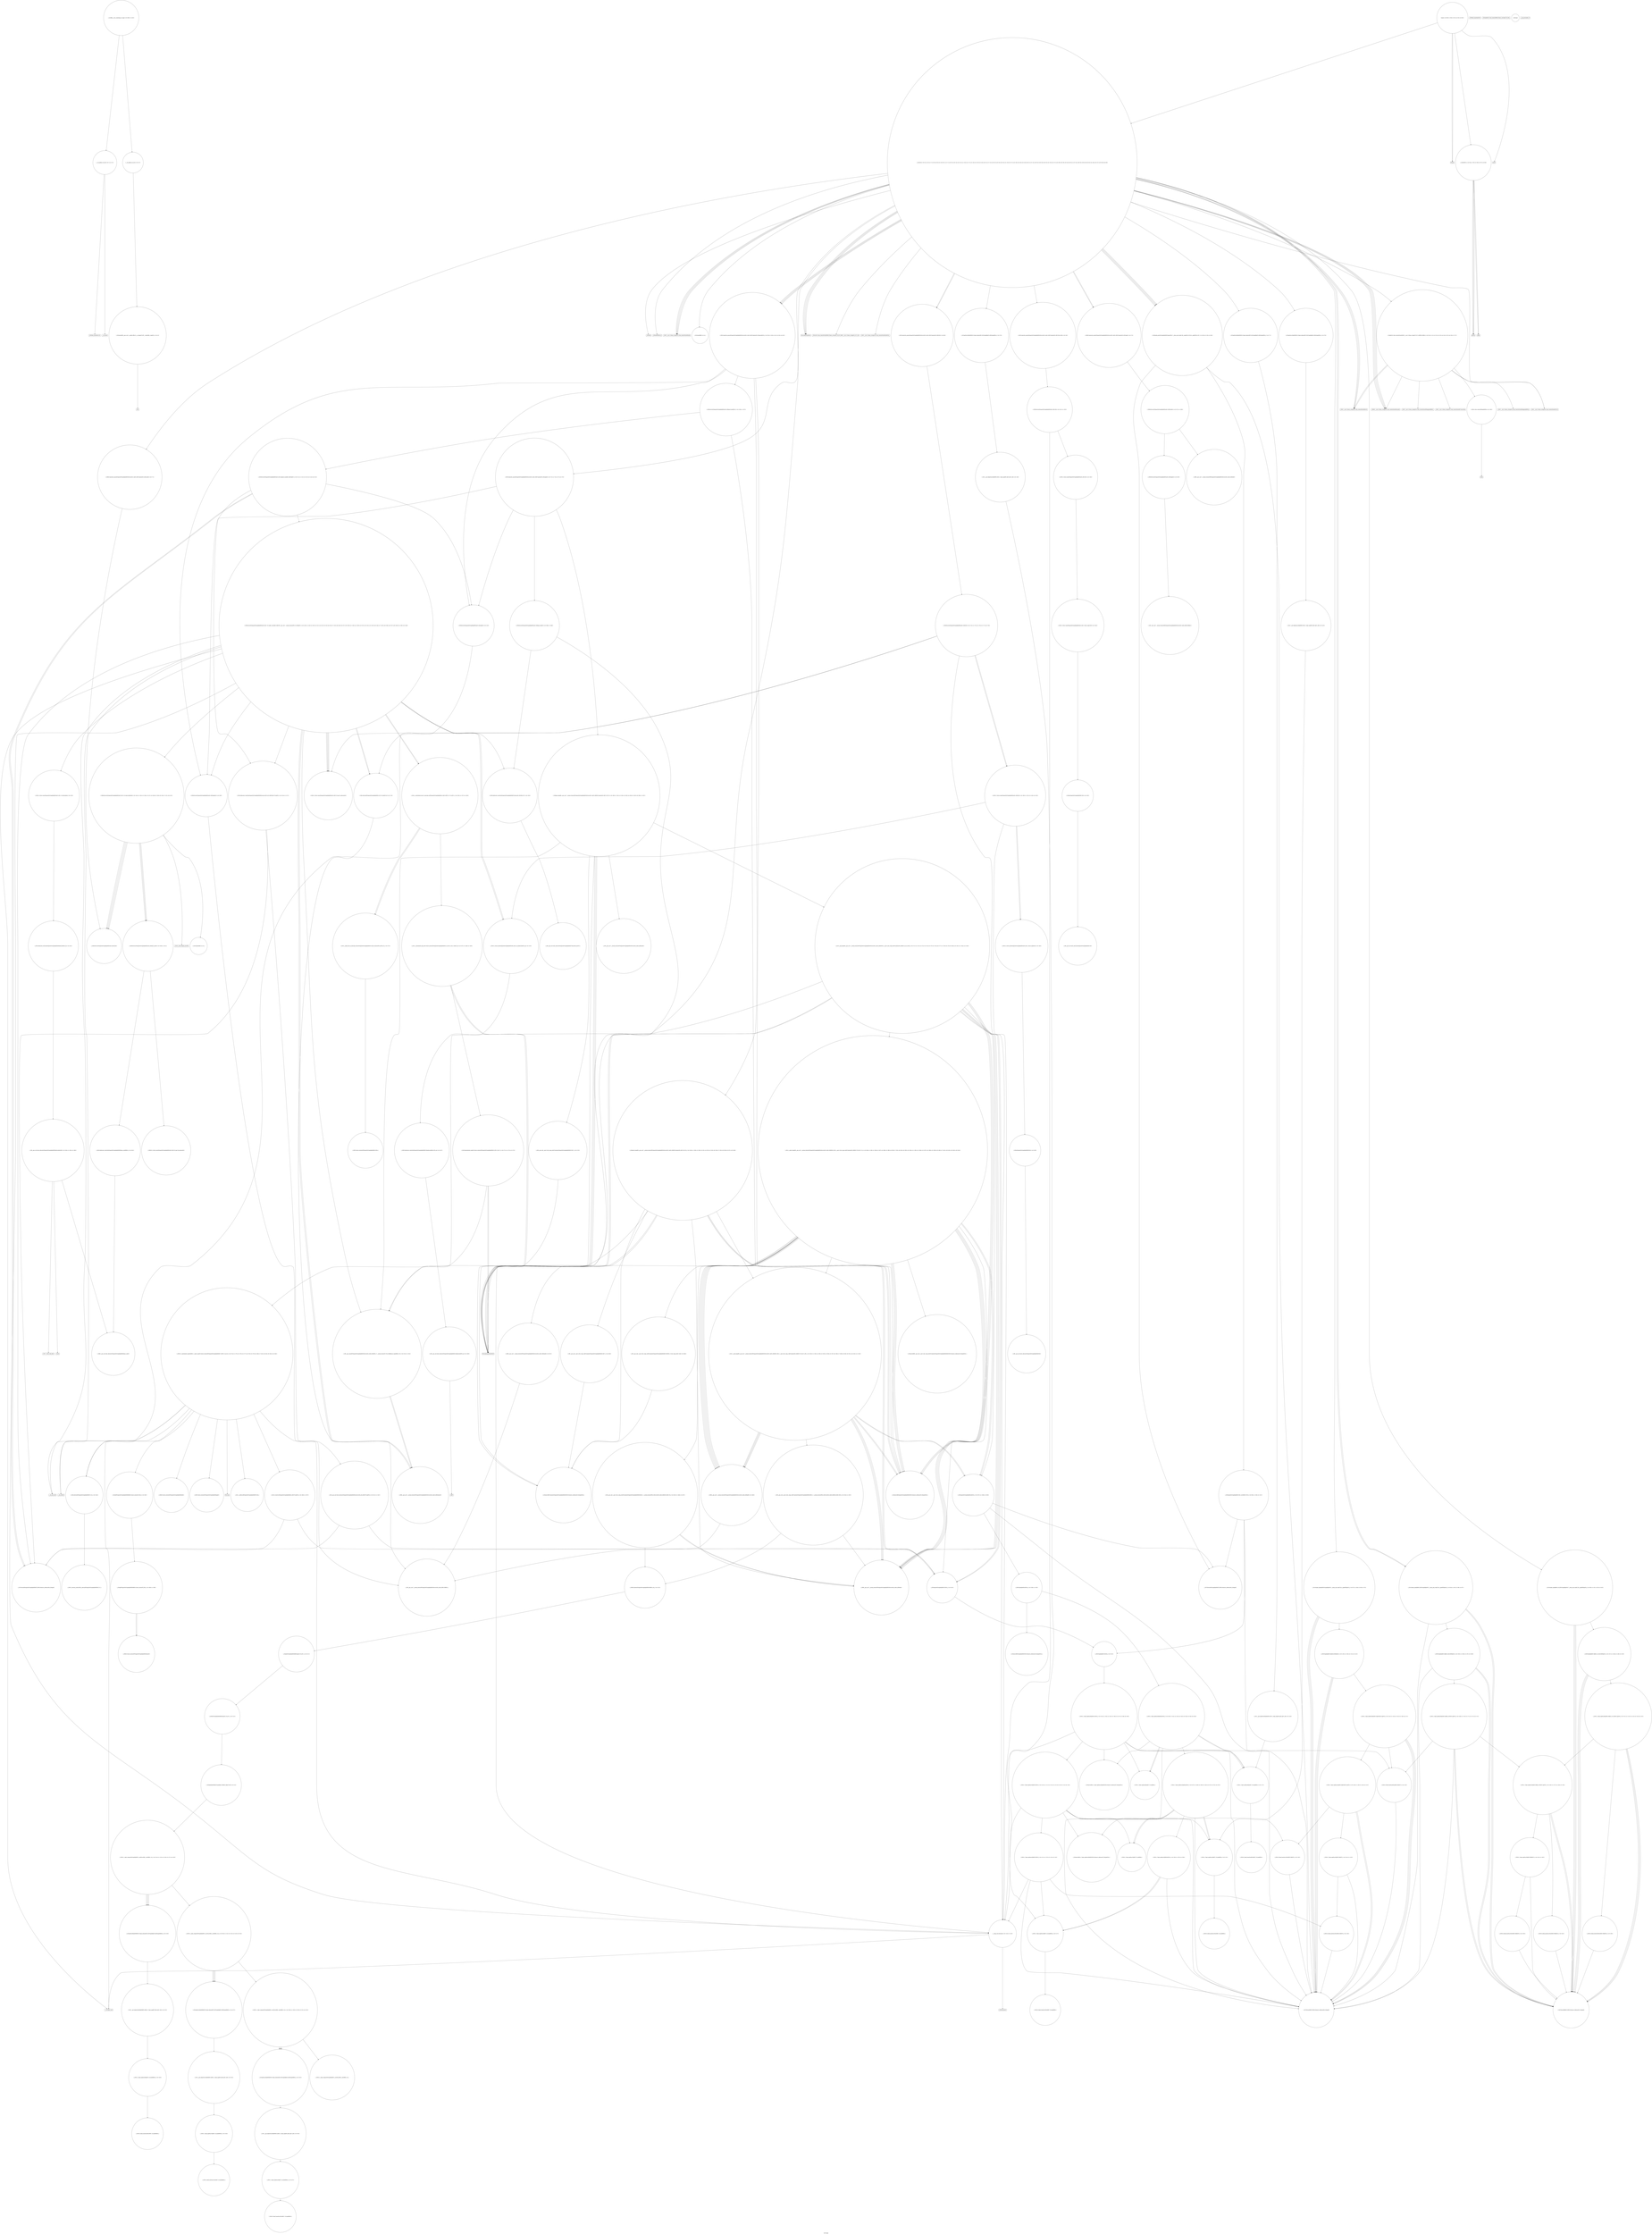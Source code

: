digraph "Call Graph" {
	label="Call Graph";

	Node0x55a9cff51a40 [shape=record,shape=circle,label="{__cxx_global_var_init|{<s0>1|<s1>2}}"];
	Node0x55a9cff51a40:s0 -> Node0x55a9cff51ac0[color=black];
	Node0x55a9cff51a40:s1 -> Node0x55a9d031ec00[color=black];
	Node0x55a9d03264c0 [shape=record,shape=circle,label="{_ZNSt11_Tuple_implILm2EJiEEaSEOS0_|{<s0>354|<s1>355|<s2>356}}"];
	Node0x55a9d03264c0:s0 -> Node0x55a9d03217a0[color=black];
	Node0x55a9d03264c0:s1 -> Node0x55a9d031fe80[color=black];
	Node0x55a9d03264c0:s2 -> Node0x55a9d03217a0[color=black];
	Node0x55a9d0320300 [shape=record,shape=Mrecord,label="{strlen}"];
	Node0x55a9d031f180 [shape=record,shape=Mrecord,label="{_ZNSt7__cxx1112basic_stringIcSt11char_traitsIcESaIcEED1Ev}"];
	Node0x55a9d0322ba0 [shape=record,shape=Mrecord,label="{getchar}"];
	Node0x55a9d0320a00 [shape=record,shape=circle,label="{_ZNSt6vectorISt4pairIiSt5tupleIJiiiEEESaIS3_EE17_M_realloc_insertIJS3_EEEvN9__gnu_cxx17__normal_iteratorIPS3_S5_EEDpOT_|{<s0>218|<s1>219|<s2>220|<s3>221|<s4>222|<s5>223|<s6>224|<s7>225|<s8>226|<s9>227|<s10>228|<s11>229|<s12>230|<s13>231|<s14>232|<s15>233|<s16>234|<s17>235|<s18>236|<s19>237|<s20>238|<s21>239|<s22>240}}"];
	Node0x55a9d0320a00:s0 -> Node0x55a9d0320b80[color=black];
	Node0x55a9d0320a00:s1 -> Node0x55a9d0320780[color=black];
	Node0x55a9d0320a00:s2 -> Node0x55a9d0320c00[color=black];
	Node0x55a9d0320a00:s3 -> Node0x55a9d0320c80[color=black];
	Node0x55a9d0320a00:s4 -> Node0x55a9d0320980[color=black];
	Node0x55a9d0320a00:s5 -> Node0x55a9d0320900[color=black];
	Node0x55a9d0320a00:s6 -> Node0x55a9d0320d80[color=black];
	Node0x55a9d0320a00:s7 -> Node0x55a9d03223a0[color=black];
	Node0x55a9d0320a00:s8 -> Node0x55a9d0320d00[color=black];
	Node0x55a9d0320a00:s9 -> Node0x55a9d0320d80[color=black];
	Node0x55a9d0320a00:s10 -> Node0x55a9d03223a0[color=black];
	Node0x55a9d0320a00:s11 -> Node0x55a9d0320d00[color=black];
	Node0x55a9d0320a00:s12 -> Node0x55a9d0321420[color=black];
	Node0x55a9d0320a00:s13 -> Node0x55a9d0320e00[color=black];
	Node0x55a9d0320a00:s14 -> Node0x55a9d0320f00[color=black];
	Node0x55a9d0320a00:s15 -> Node0x55a9d03223a0[color=black];
	Node0x55a9d0320a00:s16 -> Node0x55a9d0322320[color=black];
	Node0x55a9d0320a00:s17 -> Node0x55a9d03225a0[color=black];
	Node0x55a9d0320a00:s18 -> Node0x55a9d0320e80[color=black];
	Node0x55a9d0320a00:s19 -> Node0x55a9d03223a0[color=black];
	Node0x55a9d0320a00:s20 -> Node0x55a9d0322320[color=black];
	Node0x55a9d0320a00:s21 -> Node0x55a9d03225a0[color=black];
	Node0x55a9d0320a00:s22 -> Node0x55a9d03213a0[color=black];
	Node0x55a9d031f880 [shape=record,shape=Mrecord,label="{_ZNSolsEi}"];
	Node0x55a9d0321100 [shape=record,shape=circle,label="{_ZSt3maxImERKT_S2_S2_}"];
	Node0x55a9d031ff80 [shape=record,shape=circle,label="{_ZNSt4pairIiSt5tupleIJiiiEEEC2IiS1_Lb1EEEOT_OT0_|{<s0>99|<s1>100|<s2>101}}"];
	Node0x55a9d031ff80:s0 -> Node0x55a9d031fe80[color=black];
	Node0x55a9d031ff80:s1 -> Node0x55a9d031ff00[color=black];
	Node0x55a9d031ff80:s2 -> Node0x55a9d0320000[color=black];
	Node0x55a9d0325040 [shape=record,shape=circle,label="{_ZSt11__addressofISt4pairIiSt5tupleIJiiiEEEEPT_RS4_}"];
	Node0x55a9d03216a0 [shape=record,shape=circle,label="{_ZNSt11_Tuple_implILm1EJiiEE7_M_headERS0_|{<s0>125}}"];
	Node0x55a9d03216a0:s0 -> Node0x55a9d0321920[color=black];
	Node0x55a9d0325740 [shape=record,shape=circle,label="{_ZN9__gnu_cxx5__ops14_Iter_comp_valISt7greaterISt4pairIiSt5tupleIJiiiEEEEEclINS_17__normal_iteratorIPS6_St6vectorIS6_SaIS6_EEEES6_EEbT_RT0_|{<s0>304|<s1>305}}"];
	Node0x55a9d0325740:s0 -> Node0x55a9d03255c0[color=black];
	Node0x55a9d0325740:s1 -> Node0x55a9d03258c0[color=black];
	Node0x55a9d0321da0 [shape=record,shape=circle,label="{_ZSt7forwardIRiEOT_RNSt16remove_referenceIS1_E4typeE}"];
	Node0x55a9d0325e40 [shape=record,shape=circle,label="{_ZNSt15__tuple_compareISt5tupleIJiiiEES1_Lm2ELm3EE6__lessERKS1_S4_|{<s0>328|<s1>329|<s2>330|<s3>331|<s4>332}}"];
	Node0x55a9d0325e40:s0 -> Node0x55a9d0326040[color=black];
	Node0x55a9d0325e40:s1 -> Node0x55a9d0326040[color=black];
	Node0x55a9d0325e40:s2 -> Node0x55a9d0326040[color=black];
	Node0x55a9d0325e40:s3 -> Node0x55a9d0326040[color=black];
	Node0x55a9d0325e40:s4 -> Node0x55a9d03260c0[color=black];
	Node0x55a9d03224a0 [shape=record,shape=circle,label="{_ZSt8_DestroyIPSt4pairIiSt5tupleIJiiiEEEEvT_S5_|{<s0>184}}"];
	Node0x55a9d03224a0:s0 -> Node0x55a9d0322520[color=black];
	Node0x55a9cff51ac0 [shape=record,shape=Mrecord,label="{_ZNSt8ios_base4InitC1Ev}"];
	Node0x55a9d0326540 [shape=record,shape=circle,label="{_ZNKSt6vectorISt4pairIiSt5tupleIJiiiEEESaIS3_EE5frontEv|{<s0>357|<s1>358}}"];
	Node0x55a9d0326540:s0 -> Node0x55a9d03265c0[color=black];
	Node0x55a9d0326540:s1 -> Node0x55a9d0326640[color=black];
	Node0x55a9d0320380 [shape=record,shape=circle,label="{_ZNSt6vectorISt4pairIiSt5tupleIJiiiEEESaIS3_EEC2Ev|{<s0>191|<s1>192}}"];
	Node0x55a9d0320380:s0 -> Node0x55a9d0320400[color=black];
	Node0x55a9d0320380:s1 -> Node0x55a9d03213a0[color=black];
	Node0x55a9d031f200 [shape=record,shape=Mrecord,label="{_ZNKSt7__cxx1112basic_stringIcSt11char_traitsIcESaIcEE4sizeEv}"];
	Node0x55a9d0322c20 [shape=record,shape=Mrecord,label="{isdigit}"];
	Node0x55a9d0320a80 [shape=record,shape=circle,label="{_ZN9__gnu_cxx13new_allocatorISt4pairIiSt5tupleIJiiiEEEE9constructIS4_JS4_EEEvPT_DpOT0_|{<s0>241|<s1>242}}"];
	Node0x55a9d0320a80:s0 -> Node0x55a9d0320980[color=black];
	Node0x55a9d0320a80:s1 -> Node0x55a9d0320b00[color=black];
	Node0x55a9d031f900 [shape=record,shape=Mrecord,label="{_ZNSolsEPFRSoS_E}"];
	Node0x55a9d0321180 [shape=record,shape=circle,label="{_ZNSt16allocator_traitsISaISt4pairIiSt5tupleIJiiiEEEEE8max_sizeERKS4_|{<s0>262}}"];
	Node0x55a9d0321180:s0 -> Node0x55a9d0324ac0[color=black];
	Node0x55a9d0320000 [shape=record,shape=circle,label="{_ZNSt5tupleIJiiiEEC2EOS0_|{<s0>102}}"];
	Node0x55a9d0320000:s0 -> Node0x55a9d0320080[color=black];
	Node0x55a9d03250c0 [shape=record,shape=circle,label="{_ZNKSt13move_iteratorIPSt4pairIiSt5tupleIJiiiEEEEdeEv}"];
	Node0x55a9d0321720 [shape=record,shape=circle,label="{_ZNSt10_Head_baseILm1EiLb0EEC2IiEEOT_|{<s0>126}}"];
	Node0x55a9d0321720:s0 -> Node0x55a9d031fe80[color=black];
	Node0x55a9d03257c0 [shape=record,shape=circle,label="{_ZNK9__gnu_cxx17__normal_iteratorIPSt4pairIiSt5tupleIJiiiEEESt6vectorIS4_SaIS4_EEEplEl|{<s0>306}}"];
	Node0x55a9d03257c0:s0 -> Node0x55a9d03256c0[color=black];
	Node0x55a9d0321e20 [shape=record,shape=circle,label="{_ZNSt5tupleIJiiiEEC2IJRiS2_S2_ELb1EEEDpOT_|{<s0>147|<s1>148|<s2>149|<s3>150}}"];
	Node0x55a9d0321e20:s0 -> Node0x55a9d0321da0[color=black];
	Node0x55a9d0321e20:s1 -> Node0x55a9d0321da0[color=black];
	Node0x55a9d0321e20:s2 -> Node0x55a9d0321da0[color=black];
	Node0x55a9d0321e20:s3 -> Node0x55a9d0321ea0[color=black];
	Node0x55a9d0325ec0 [shape=record,shape=circle,label="{_ZSt12__get_helperILm1EiJiEERKT0_RKSt11_Tuple_implIXT_EJS0_DpT1_EE|{<s0>333}}"];
	Node0x55a9d0325ec0:s0 -> Node0x55a9d0325f40[color=black];
	Node0x55a9d0322520 [shape=record,shape=circle,label="{_ZNSt12_Destroy_auxILb1EE9__destroyIPSt4pairIiSt5tupleIJiiiEEEEEvT_S7_}"];
	Node0x55a9d031eb80 [shape=record,shape=Mrecord,label="{_ZNSt8ios_base4InitD1Ev}"];
	Node0x55a9d03265c0 [shape=record,shape=circle,label="{_ZNKSt6vectorISt4pairIiSt5tupleIJiiiEEESaIS3_EE5beginEv|{<s0>359}}"];
	Node0x55a9d03265c0:s0 -> Node0x55a9d03266c0[color=black];
	Node0x55a9d0320400 [shape=record,shape=circle,label="{_ZNSt12_Vector_baseISt4pairIiSt5tupleIJiiiEEESaIS3_EEC2Ev|{<s0>193}}"];
	Node0x55a9d0320400:s0 -> Node0x55a9d0320480[color=black];
	Node0x55a9d031f280 [shape=record,shape=Mrecord,label="{_ZNSt7__cxx1112basic_stringIcSt11char_traitsIcESaIcEEixEm}"];
	Node0x55a9d0322ca0 [shape=record,shape=circle,label="{_GLOBAL__sub_I_samzhang_0_0.cpp|{<s0>409|<s1>410}}"];
	Node0x55a9d0322ca0:s0 -> Node0x55a9cff51a40[color=black];
	Node0x55a9d0322ca0:s1 -> Node0x55a9d031ec80[color=black];
	Node0x55a9d0320b00 [shape=record,shape=circle,label="{_ZNSt4pairIiSt5tupleIJiiiEEEC2EOS2_|{<s0>243}}"];
	Node0x55a9d0320b00:s0 -> Node0x55a9d0320000[color=black];
	Node0x55a9d031f980 [shape=record,shape=Mrecord,label="{_ZSt4endlIcSt11char_traitsIcEERSt13basic_ostreamIT_T0_ES6_}"];
	Node0x55a9d0321200 [shape=record,shape=circle,label="{_ZNKSt12_Vector_baseISt4pairIiSt5tupleIJiiiEEESaIS3_EE19_M_get_Tp_allocatorEv}"];
	Node0x55a9d0320080 [shape=record,shape=circle,label="{_ZNSt11_Tuple_implILm0EJiiiEEC2EOS0_|{<s0>103|<s1>104|<s2>105|<s3>106|<s4>107|<s5>108|<s6>109}}"];
	Node0x55a9d0320080:s0 -> Node0x55a9d0320180[color=black];
	Node0x55a9d0320080:s1 -> Node0x55a9d0320100[color=black];
	Node0x55a9d0320080:s2 -> Node0x55a9d0320200[color=black];
	Node0x55a9d0320080:s3 -> Node0x55a9d03212a0[color=black];
	Node0x55a9d0320080:s4 -> Node0x55a9d031fe80[color=black];
	Node0x55a9d0320080:s5 -> Node0x55a9d0321320[color=black];
	Node0x55a9d0320080:s6 -> Node0x55a9d03213a0[color=black];
	Node0x55a9d0325140 [shape=record,shape=circle,label="{_ZNSt13move_iteratorIPSt4pairIiSt5tupleIJiiiEEEEppEv}"];
	Node0x55a9d03217a0 [shape=record,shape=circle,label="{_ZNSt11_Tuple_implILm2EJiEE7_M_headERS0_|{<s0>127}}"];
	Node0x55a9d03217a0:s0 -> Node0x55a9d03218a0[color=black];
	Node0x55a9d0325840 [shape=record,shape=circle,label="{_ZNSt4pairIiSt5tupleIJiiiEEEaSEOS2_|{<s0>307|<s1>308|<s2>309}}"];
	Node0x55a9d0325840:s0 -> Node0x55a9d031fe80[color=black];
	Node0x55a9d0325840:s1 -> Node0x55a9d031ff00[color=black];
	Node0x55a9d0325840:s2 -> Node0x55a9d03262c0[color=black];
	Node0x55a9d0321ea0 [shape=record,shape=circle,label="{_ZNSt11_Tuple_implILm0EJiiiEEC2IRiJS2_S2_EvEEOT_DpOT0_|{<s0>151|<s1>152|<s2>153|<s3>154|<s4>155}}"];
	Node0x55a9d0321ea0:s0 -> Node0x55a9d0321da0[color=black];
	Node0x55a9d0321ea0:s1 -> Node0x55a9d0321da0[color=black];
	Node0x55a9d0321ea0:s2 -> Node0x55a9d0321f20[color=black];
	Node0x55a9d0321ea0:s3 -> Node0x55a9d0321da0[color=black];
	Node0x55a9d0321ea0:s4 -> Node0x55a9d0321fa0[color=black];
	Node0x55a9d0325f40 [shape=record,shape=circle,label="{_ZNSt11_Tuple_implILm1EJiiEE7_M_headERKS0_|{<s0>334}}"];
	Node0x55a9d0325f40:s0 -> Node0x55a9d0325fc0[color=black];
	Node0x55a9d03225a0 [shape=record,shape=circle,label="{_ZNSt12_Vector_baseISt4pairIiSt5tupleIJiiiEEESaIS3_EE13_M_deallocateEPS3_m|{<s0>185}}"];
	Node0x55a9d03225a0:s0 -> Node0x55a9d03226a0[color=black];
	Node0x55a9d031ec00 [shape=record,shape=Mrecord,label="{__cxa_atexit}"];
	Node0x55a9d0326640 [shape=record,shape=circle,label="{_ZNK9__gnu_cxx17__normal_iteratorIPKSt4pairIiSt5tupleIJiiiEEESt6vectorIS4_SaIS4_EEEdeEv}"];
	Node0x55a9d0320480 [shape=record,shape=circle,label="{_ZNSt12_Vector_baseISt4pairIiSt5tupleIJiiiEEESaIS3_EE12_Vector_implC2Ev|{<s0>194}}"];
	Node0x55a9d0320480:s0 -> Node0x55a9d0320500[color=black];
	Node0x55a9d031f300 [shape=record,shape=circle,label="{_ZNSt14priority_queueISt4pairIiSt5tupleIJiiiEEESt6vectorIS3_SaIS3_EESt7greaterIS3_EEC2IS6_vEEv|{<s0>58}}"];
	Node0x55a9d031f300:s0 -> Node0x55a9d0320380[color=black];
	Node0x55a9d0320b80 [shape=record,shape=circle,label="{_ZNKSt6vectorISt4pairIiSt5tupleIJiiiEEESaIS3_EE12_M_check_lenEmPKc|{<s0>244|<s1>245|<s2>246|<s3>247|<s4>248|<s5>249|<s6>250|<s7>251|<s8>252}}"];
	Node0x55a9d0320b80:s0 -> Node0x55a9d0320f80[color=black];
	Node0x55a9d0320b80:s1 -> Node0x55a9d0321000[color=black];
	Node0x55a9d0320b80:s2 -> Node0x55a9d0321080[color=black];
	Node0x55a9d0320b80:s3 -> Node0x55a9d0321000[color=black];
	Node0x55a9d0320b80:s4 -> Node0x55a9d0321000[color=black];
	Node0x55a9d0320b80:s5 -> Node0x55a9d0321100[color=black];
	Node0x55a9d0320b80:s6 -> Node0x55a9d0321000[color=black];
	Node0x55a9d0320b80:s7 -> Node0x55a9d0320f80[color=black];
	Node0x55a9d0320b80:s8 -> Node0x55a9d0320f80[color=black];
	Node0x55a9d031fa00 [shape=record,shape=circle,label="{_ZSt3minIiERKT_S2_S2_}"];
	Node0x55a9d0324ac0 [shape=record,shape=circle,label="{_ZNK9__gnu_cxx13new_allocatorISt4pairIiSt5tupleIJiiiEEEE8max_sizeEv}"];
	Node0x55a9d0320100 [shape=record,shape=circle,label="{_ZSt4moveIRSt11_Tuple_implILm1EJiiEEEONSt16remove_referenceIT_E4typeEOS4_}"];
	Node0x55a9d03251c0 [shape=record,shape=Mrecord,label="{llvm.trap}"];
	Node0x55a9d0321820 [shape=record,shape=circle,label="{_ZNSt10_Head_baseILm2EiLb0EEC2IiEEOT_|{<s0>128}}"];
	Node0x55a9d0321820:s0 -> Node0x55a9d031fe80[color=black];
	Node0x55a9d03258c0 [shape=record,shape=circle,label="{_ZNKSt7greaterISt4pairIiSt5tupleIJiiiEEEEclERKS3_S6_|{<s0>310}}"];
	Node0x55a9d03258c0:s0 -> Node0x55a9d0325940[color=black];
	Node0x55a9d0321f20 [shape=record,shape=circle,label="{_ZNSt11_Tuple_implILm1EJiiEEC2IRiJS2_EvEEOT_DpOT0_|{<s0>156|<s1>157|<s2>158|<s3>159}}"];
	Node0x55a9d0321f20:s0 -> Node0x55a9d0321da0[color=black];
	Node0x55a9d0321f20:s1 -> Node0x55a9d0322020[color=black];
	Node0x55a9d0321f20:s2 -> Node0x55a9d0321da0[color=black];
	Node0x55a9d0321f20:s3 -> Node0x55a9d03220a0[color=black];
	Node0x55a9d0325fc0 [shape=record,shape=circle,label="{_ZNSt10_Head_baseILm1EiLb0EE7_M_headERKS0_}"];
	Node0x55a9d0322620 [shape=record,shape=circle,label="{_ZNSt12_Vector_baseISt4pairIiSt5tupleIJiiiEEESaIS3_EE12_Vector_implD2Ev|{<s0>186}}"];
	Node0x55a9d0322620:s0 -> Node0x55a9d0322820[color=black];
	Node0x55a9d031ec80 [shape=record,shape=circle,label="{__cxx_global_var_init.1|{<s0>3}}"];
	Node0x55a9d031ec80:s0 -> Node0x55a9d031ed00[color=black];
	Node0x55a9d03266c0 [shape=record,shape=circle,label="{_ZN9__gnu_cxx17__normal_iteratorIPKSt4pairIiSt5tupleIJiiiEEESt6vectorIS4_SaIS4_EEEC2ERKS6_}"];
	Node0x55a9d0320500 [shape=record,shape=circle,label="{_ZNSaISt4pairIiSt5tupleIJiiiEEEEC2Ev|{<s0>195}}"];
	Node0x55a9d0320500:s0 -> Node0x55a9d0320580[color=black];
	Node0x55a9d031f380 [shape=record,shape=circle,label="{_ZNSt14priority_queueISt4pairIiSt5tupleIJiiiEEESt6vectorIS3_SaIS3_EESt7greaterIS3_EE4pushEOS3_|{<s0>59|<s1>60|<s2>61|<s3>62|<s4>63}}"];
	Node0x55a9d031f380:s0 -> Node0x55a9d0320680[color=black];
	Node0x55a9d031f380:s1 -> Node0x55a9d0320600[color=black];
	Node0x55a9d031f380:s2 -> Node0x55a9d0320780[color=black];
	Node0x55a9d031f380:s3 -> Node0x55a9d0320800[color=black];
	Node0x55a9d031f380:s4 -> Node0x55a9d0320700[color=black];
	Node0x55a9d0320c00 [shape=record,shape=circle,label="{_ZN9__gnu_cxxmiIPSt4pairIiSt5tupleIJiiiEEESt6vectorIS4_SaIS4_EEEENS_17__normal_iteratorIT_T0_E15difference_typeERKSC_SF_|{<s0>253|<s1>254}}"];
	Node0x55a9d0320c00:s0 -> Node0x55a9d0320d80[color=black];
	Node0x55a9d0320c00:s1 -> Node0x55a9d0320d80[color=black];
	Node0x55a9d031fa80 [shape=record,shape=circle,label="{_ZSt10make_tupleIJRiS0_S0_EESt5tupleIJDpNSt17__decay_and_stripIT_E6__typeEEEDpOS3_|{<s0>80|<s1>81|<s2>82|<s3>83}}"];
	Node0x55a9d031fa80:s0 -> Node0x55a9d0321da0[color=black];
	Node0x55a9d031fa80:s1 -> Node0x55a9d0321da0[color=black];
	Node0x55a9d031fa80:s2 -> Node0x55a9d0321da0[color=black];
	Node0x55a9d031fa80:s3 -> Node0x55a9d0321e20[color=black];
	Node0x55a9d0324b40 [shape=record,shape=circle,label="{_ZNSt16allocator_traitsISaISt4pairIiSt5tupleIJiiiEEEEE8allocateERS4_m|{<s0>263}}"];
	Node0x55a9d0324b40:s0 -> Node0x55a9d0324bc0[color=black];
	Node0x55a9d0320180 [shape=record,shape=circle,label="{_ZNSt11_Tuple_implILm0EJiiiEE7_M_tailERS0_}"];
	Node0x55a9d0325240 [shape=record,shape=circle,label="{_ZSteqIPSt4pairIiSt5tupleIJiiiEEEEbRKSt13move_iteratorIT_ES9_|{<s0>288|<s1>289}}"];
	Node0x55a9d0325240:s0 -> Node0x55a9d03252c0[color=black];
	Node0x55a9d0325240:s1 -> Node0x55a9d03252c0[color=black];
	Node0x55a9d03218a0 [shape=record,shape=circle,label="{_ZNSt10_Head_baseILm2EiLb0EE7_M_headERS0_}"];
	Node0x55a9d0325940 [shape=record,shape=circle,label="{_ZStgtIiSt5tupleIJiiiEEEbRKSt4pairIT_T0_ES7_|{<s0>311}}"];
	Node0x55a9d0325940:s0 -> Node0x55a9d03259c0[color=black];
	Node0x55a9d0321fa0 [shape=record,shape=circle,label="{_ZNSt10_Head_baseILm0EiLb0EEC2IRiEEOT_|{<s0>160}}"];
	Node0x55a9d0321fa0:s0 -> Node0x55a9d0321da0[color=black];
	Node0x55a9d0326040 [shape=record,shape=circle,label="{_ZSt3getILm2EJiiiEERKNSt13tuple_elementIXT_ESt5tupleIJDpT0_EEE4typeERKS4_|{<s0>335}}"];
	Node0x55a9d0326040:s0 -> Node0x55a9d0326140[color=black];
	Node0x55a9d03226a0 [shape=record,shape=circle,label="{_ZNSt16allocator_traitsISaISt4pairIiSt5tupleIJiiiEEEEE10deallocateERS4_PS3_m|{<s0>187}}"];
	Node0x55a9d03226a0:s0 -> Node0x55a9d0322720[color=black];
	Node0x55a9d031ed00 [shape=record,shape=circle,label="{_ZSt4atanIiEN9__gnu_cxx11__enable_ifIXsr12__is_integerIT_EE7__valueEdE6__typeES2_|{<s0>4}}"];
	Node0x55a9d031ed00:s0 -> Node0x55a9d031fe00[color=black];
	Node0x55a9d0326740 [shape=record,shape=circle,label="{_ZSt8pop_heapIN9__gnu_cxx17__normal_iteratorIPSt4pairIiSt5tupleIJiiiEEESt6vectorIS5_SaIS5_EEEESt7greaterIS5_EEvT_SD_T0_|{<s0>360|<s1>361|<s2>362|<s3>363|<s4>364|<s5>365|<s6>366|<s7>367}}"];
	Node0x55a9d0326740:s0 -> Node0x55a9d0320c00[color=black];
	Node0x55a9d0326740:s1 -> Node0x55a9d0325440[color=black];
	Node0x55a9d0326740:s2 -> Node0x55a9d0326840[color=black];
	Node0x55a9d0326740:s3 -> Node0x55a9d03268c0[color=black];
	Node0x55a9d0326740:s4 -> Node0x55a9d031f600[color=black];
	Node0x55a9d0326740:s5 -> Node0x55a9d031f600[color=black];
	Node0x55a9d0326740:s6 -> Node0x55a9d031f600[color=black];
	Node0x55a9d0326740:s7 -> Node0x55a9d0326940[color=black];
	Node0x55a9d0320580 [shape=record,shape=circle,label="{_ZN9__gnu_cxx13new_allocatorISt4pairIiSt5tupleIJiiiEEEEC2Ev}"];
	Node0x55a9d031f400 [shape=record,shape=circle,label="{_ZSt9make_pairIiSt5tupleIJiiiEEESt4pairINSt17__decay_and_stripIT_E6__typeENS3_IT0_E6__typeEEOS4_OS7_|{<s0>64|<s1>65|<s2>66}}"];
	Node0x55a9d031f400:s0 -> Node0x55a9d031fe80[color=black];
	Node0x55a9d031f400:s1 -> Node0x55a9d031ff00[color=black];
	Node0x55a9d031f400:s2 -> Node0x55a9d031ff80[color=black];
	Node0x55a9d0320c80 [shape=record,shape=circle,label="{_ZNSt12_Vector_baseISt4pairIiSt5tupleIJiiiEEESaIS3_EE11_M_allocateEm|{<s0>255}}"];
	Node0x55a9d0320c80:s0 -> Node0x55a9d0324b40[color=black];
	Node0x55a9d031fb00 [shape=record,shape=circle,label="{_ZSt10make_tupleIJiRiS0_EESt5tupleIJDpNSt17__decay_and_stripIT_E6__typeEEEDpOS3_|{<s0>84|<s1>85|<s2>86|<s3>87}}"];
	Node0x55a9d031fb00:s0 -> Node0x55a9d031fe80[color=black];
	Node0x55a9d031fb00:s1 -> Node0x55a9d0321da0[color=black];
	Node0x55a9d031fb00:s2 -> Node0x55a9d0321da0[color=black];
	Node0x55a9d031fb00:s3 -> Node0x55a9d03221a0[color=black];
	Node0x55a9d0324bc0 [shape=record,shape=circle,label="{_ZN9__gnu_cxx13new_allocatorISt4pairIiSt5tupleIJiiiEEEE8allocateEmPKv|{<s0>264|<s1>265|<s2>266}}"];
	Node0x55a9d0324bc0:s0 -> Node0x55a9d0324ac0[color=black];
	Node0x55a9d0324bc0:s1 -> Node0x55a9d0324c40[color=black];
	Node0x55a9d0324bc0:s2 -> Node0x55a9d0324cc0[color=black];
	Node0x55a9d0320200 [shape=record,shape=circle,label="{_ZNSt11_Tuple_implILm1EJiiEEC2EOS0_|{<s0>110|<s1>111|<s2>112|<s3>113|<s4>114|<s5>115|<s6>116}}"];
	Node0x55a9d0320200:s0 -> Node0x55a9d03215a0[color=black];
	Node0x55a9d0320200:s1 -> Node0x55a9d0321520[color=black];
	Node0x55a9d0320200:s2 -> Node0x55a9d0321620[color=black];
	Node0x55a9d0320200:s3 -> Node0x55a9d03216a0[color=black];
	Node0x55a9d0320200:s4 -> Node0x55a9d031fe80[color=black];
	Node0x55a9d0320200:s5 -> Node0x55a9d0321720[color=black];
	Node0x55a9d0320200:s6 -> Node0x55a9d03213a0[color=black];
	Node0x55a9d03252c0 [shape=record,shape=circle,label="{_ZNKSt13move_iteratorIPSt4pairIiSt5tupleIJiiiEEEE4baseEv}"];
	Node0x55a9d0321920 [shape=record,shape=circle,label="{_ZNSt10_Head_baseILm1EiLb0EE7_M_headERS0_}"];
	Node0x55a9d03259c0 [shape=record,shape=circle,label="{_ZStltIiSt5tupleIJiiiEEEbRKSt4pairIT_T0_ES7_|{<s0>312}}"];
	Node0x55a9d03259c0:s0 -> Node0x55a9d0325a40[color=black];
	Node0x55a9d0322020 [shape=record,shape=circle,label="{_ZNSt11_Tuple_implILm2EJiEEC2IRiEEOT_|{<s0>161|<s1>162}}"];
	Node0x55a9d0322020:s0 -> Node0x55a9d0321da0[color=black];
	Node0x55a9d0322020:s1 -> Node0x55a9d0322120[color=black];
	Node0x55a9d03260c0 [shape=record,shape=circle,label="{_ZNSt15__tuple_compareISt5tupleIJiiiEES1_Lm3ELm3EE6__lessERKS1_S4_}"];
	Node0x55a9d0322720 [shape=record,shape=circle,label="{_ZN9__gnu_cxx13new_allocatorISt4pairIiSt5tupleIJiiiEEEE10deallocateEPS4_m|{<s0>188}}"];
	Node0x55a9d0322720:s0 -> Node0x55a9d03227a0[color=black];
	Node0x55a9d031ed80 [shape=record,shape=circle,label="{_Z4twopi}"];
	Node0x55a9d03267c0 [shape=record,shape=circle,label="{_ZNSt6vectorISt4pairIiSt5tupleIJiiiEEESaIS3_EE8pop_backEv|{<s0>368|<s1>369}}"];
	Node0x55a9d03267c0:s0 -> Node0x55a9d0320e00[color=black];
	Node0x55a9d03267c0:s1 -> Node0x55a9d03213a0[color=black];
	Node0x55a9d0320600 [shape=record,shape=circle,label="{_ZNSt6vectorISt4pairIiSt5tupleIJiiiEEESaIS3_EE9push_backEOS3_|{<s0>196|<s1>197}}"];
	Node0x55a9d0320600:s0 -> Node0x55a9d0320680[color=black];
	Node0x55a9d0320600:s1 -> Node0x55a9d0320880[color=black];
	Node0x55a9d031f480 [shape=record,shape=circle,label="{_ZSt10make_tupleIJiiiEESt5tupleIJDpNSt17__decay_and_stripIT_E6__typeEEEDpOS2_|{<s0>67|<s1>68|<s2>69|<s3>70}}"];
	Node0x55a9d031f480:s0 -> Node0x55a9d031fe80[color=black];
	Node0x55a9d031f480:s1 -> Node0x55a9d031fe80[color=black];
	Node0x55a9d031f480:s2 -> Node0x55a9d031fe80[color=black];
	Node0x55a9d031f480:s3 -> Node0x55a9d0321a20[color=black];
	Node0x55a9d0320d00 [shape=record,shape=circle,label="{_ZSt34__uninitialized_move_if_noexcept_aIPSt4pairIiSt5tupleIJiiiEEES4_SaIS3_EET0_T_S7_S6_RT1_|{<s0>256|<s1>257|<s2>258}}"];
	Node0x55a9d0320d00:s0 -> Node0x55a9d0324dc0[color=black];
	Node0x55a9d0320d00:s1 -> Node0x55a9d0324dc0[color=black];
	Node0x55a9d0320d00:s2 -> Node0x55a9d0324d40[color=black];
	Node0x55a9d031fb80 [shape=record,shape=circle,label="{_ZNSt14priority_queueISt4pairIiSt5tupleIJiiiEEESt6vectorIS3_SaIS3_EESt7greaterIS3_EED2Ev|{<s0>88}}"];
	Node0x55a9d031fb80:s0 -> Node0x55a9d03222a0[color=black];
	Node0x55a9d0324c40 [shape=record,shape=Mrecord,label="{_ZSt17__throw_bad_allocv}"];
	Node0x55a9d03212a0 [shape=record,shape=circle,label="{_ZNSt11_Tuple_implILm0EJiiiEE7_M_headERS0_|{<s0>117}}"];
	Node0x55a9d03212a0:s0 -> Node0x55a9d03219a0[color=black];
	Node0x55a9d0325340 [shape=record,shape=circle,label="{_ZNSt13move_iteratorIPSt4pairIiSt5tupleIJiiiEEEEC2ES4_}"];
	Node0x55a9d03219a0 [shape=record,shape=circle,label="{_ZNSt10_Head_baseILm0EiLb0EE7_M_headERS0_}"];
	Node0x55a9d0325a40 [shape=record,shape=circle,label="{_ZStltIJiiiEJiiiEEbRKSt5tupleIJDpT_EERKS0_IJDpT0_EE|{<s0>313}}"];
	Node0x55a9d0325a40:s0 -> Node0x55a9d0325ac0[color=black];
	Node0x55a9d03220a0 [shape=record,shape=circle,label="{_ZNSt10_Head_baseILm1EiLb0EEC2IRiEEOT_|{<s0>163}}"];
	Node0x55a9d03220a0:s0 -> Node0x55a9d0321da0[color=black];
	Node0x55a9d0326140 [shape=record,shape=circle,label="{_ZSt12__get_helperILm2EiJEERKT0_RKSt11_Tuple_implIXT_EJS0_DpT1_EE|{<s0>336}}"];
	Node0x55a9d0326140:s0 -> Node0x55a9d03261c0[color=black];
	Node0x55a9d03227a0 [shape=record,shape=Mrecord,label="{_ZdlPv}"];
	Node0x55a9d031ee00 [shape=record,shape=circle,label="{_Z5solvev|{<s0>5|<s1>6|<s2>7|<s3>8|<s4>9|<s5>10|<s6>11|<s7>12|<s8>13|<s9>14|<s10>15|<s11>16|<s12>17|<s13>18|<s14>19|<s15>20|<s16>21|<s17>22|<s18>23|<s19>24|<s20>25|<s21>26|<s22>27|<s23>28|<s24>29|<s25>30|<s26>31|<s27>32|<s28>33|<s29>34|<s30>35|<s31>36|<s32>37|<s33>38|<s34>39|<s35>40|<s36>41|<s37>42|<s38>43|<s39>44|<s40>45|<s41>46|<s42>47|<s43>48|<s44>49}}"];
	Node0x55a9d031ee00:s0 -> Node0x55a9d031ee80[color=black];
	Node0x55a9d031ee00:s1 -> Node0x55a9d031ef00[color=black];
	Node0x55a9d031ee00:s2 -> Node0x55a9d031ef80[color=black];
	Node0x55a9d031ee00:s3 -> Node0x55a9d031ee80[color=black];
	Node0x55a9d031ee00:s4 -> Node0x55a9d031f080[color=black];
	Node0x55a9d031ee00:s5 -> Node0x55a9d031f100[color=black];
	Node0x55a9d031ee00:s6 -> Node0x55a9d031f180[color=black];
	Node0x55a9d031ee00:s7 -> Node0x55a9d031f200[color=black];
	Node0x55a9d031ee00:s8 -> Node0x55a9d031f200[color=black];
	Node0x55a9d031ee00:s9 -> Node0x55a9d031f200[color=black];
	Node0x55a9d031ee00:s10 -> Node0x55a9d031f280[color=black];
	Node0x55a9d031ee00:s11 -> Node0x55a9d031f280[color=black];
	Node0x55a9d031ee00:s12 -> Node0x55a9d031f280[color=black];
	Node0x55a9d031ee00:s13 -> Node0x55a9d031f280[color=black];
	Node0x55a9d031ee00:s14 -> Node0x55a9d031ee80[color=black];
	Node0x55a9d031ee00:s15 -> Node0x55a9d031ee80[color=black];
	Node0x55a9d031ee00:s16 -> Node0x55a9d031f300[color=black];
	Node0x55a9d031ee00:s17 -> Node0x55a9d031f480[color=black];
	Node0x55a9d031ee00:s18 -> Node0x55a9d031f400[color=black];
	Node0x55a9d031ee00:s19 -> Node0x55a9d031f380[color=black];
	Node0x55a9d031ee00:s20 -> Node0x55a9d031f500[color=black];
	Node0x55a9d031ee00:s21 -> Node0x55a9d031f580[color=black];
	Node0x55a9d031ee00:s22 -> Node0x55a9d031f580[color=black];
	Node0x55a9d031ee00:s23 -> Node0x55a9d031f600[color=black];
	Node0x55a9d031ee00:s24 -> Node0x55a9d031f680[color=black];
	Node0x55a9d031ee00:s25 -> Node0x55a9d031f700[color=black];
	Node0x55a9d031ee00:s26 -> Node0x55a9d031f780[color=black];
	Node0x55a9d031ee00:s27 -> Node0x55a9d031f800[color=black];
	Node0x55a9d031ee00:s28 -> Node0x55a9d031f200[color=black];
	Node0x55a9d031ee00:s29 -> Node0x55a9d031f880[color=black];
	Node0x55a9d031ee00:s30 -> Node0x55a9d031f900[color=black];
	Node0x55a9d031ee00:s31 -> Node0x55a9d031fb80[color=black];
	Node0x55a9d031ee00:s32 -> Node0x55a9d031fa00[color=black];
	Node0x55a9d031ee00:s33 -> Node0x55a9d031fa80[color=black];
	Node0x55a9d031ee00:s34 -> Node0x55a9d031f400[color=black];
	Node0x55a9d031ee00:s35 -> Node0x55a9d031f380[color=black];
	Node0x55a9d031ee00:s36 -> Node0x55a9d031fb00[color=black];
	Node0x55a9d031ee00:s37 -> Node0x55a9d031f400[color=black];
	Node0x55a9d031ee00:s38 -> Node0x55a9d031f380[color=black];
	Node0x55a9d031ee00:s39 -> Node0x55a9d031fb00[color=black];
	Node0x55a9d031ee00:s40 -> Node0x55a9d031f400[color=black];
	Node0x55a9d031ee00:s41 -> Node0x55a9d031f380[color=black];
	Node0x55a9d031ee00:s42 -> Node0x55a9d031fb80[color=black];
	Node0x55a9d031ee00:s43 -> Node0x55a9d031f180[color=black];
	Node0x55a9d031ee00:s44 -> Node0x55a9d031f180[color=black];
	Node0x55a9d0326840 [shape=record,shape=circle,label="{_ZN9__gnu_cxx5__ops15_Iter_comp_iterISt7greaterISt4pairIiSt5tupleIJiiiEEEEEC2ES7_|{<s0>370}}"];
	Node0x55a9d0326840:s0 -> Node0x55a9d0325440[color=black];
	Node0x55a9d0320680 [shape=record,shape=circle,label="{_ZSt4moveIRSt4pairIiSt5tupleIJiiiEEEEONSt16remove_referenceIT_E4typeEOS6_}"];
	Node0x55a9d031f500 [shape=record,shape=circle,label="{_ZNKSt14priority_queueISt4pairIiSt5tupleIJiiiEEESt6vectorIS3_SaIS3_EESt7greaterIS3_EE4sizeEv|{<s0>71}}"];
	Node0x55a9d031f500:s0 -> Node0x55a9d0321000[color=black];
	Node0x55a9d0320d80 [shape=record,shape=circle,label="{_ZNK9__gnu_cxx17__normal_iteratorIPSt4pairIiSt5tupleIJiiiEEESt6vectorIS4_SaIS4_EEE4baseEv}"];
	Node0x55a9d031fc00 [shape=record,shape=circle,label="{main|{<s0>89|<s1>90|<s2>91|<s3>92|<s4>93}}"];
	Node0x55a9d031fc00:s0 -> Node0x55a9d031fc80[color=black];
	Node0x55a9d031fc00:s1 -> Node0x55a9d031fc80[color=black];
	Node0x55a9d031fc00:s2 -> Node0x55a9d031fd00[color=black];
	Node0x55a9d031fc00:s3 -> Node0x55a9d031fd80[color=black];
	Node0x55a9d031fc00:s4 -> Node0x55a9d031ee00[color=black];
	Node0x55a9d0324cc0 [shape=record,shape=Mrecord,label="{_Znwm}"];
	Node0x55a9d0321320 [shape=record,shape=circle,label="{_ZNSt10_Head_baseILm0EiLb0EEC2IiEEOT_|{<s0>118}}"];
	Node0x55a9d0321320:s0 -> Node0x55a9d031fe80[color=black];
	Node0x55a9d03253c0 [shape=record,shape=circle,label="{_ZN9__gnu_cxx13new_allocatorISt4pairIiSt5tupleIJiiiEEEE7destroyIS4_EEvPT_}"];
	Node0x55a9d0321a20 [shape=record,shape=circle,label="{_ZNSt5tupleIJiiiEEC2IJiiiELb1EEEDpOT_|{<s0>129|<s1>130|<s2>131|<s3>132}}"];
	Node0x55a9d0321a20:s0 -> Node0x55a9d031fe80[color=black];
	Node0x55a9d0321a20:s1 -> Node0x55a9d031fe80[color=black];
	Node0x55a9d0321a20:s2 -> Node0x55a9d031fe80[color=black];
	Node0x55a9d0321a20:s3 -> Node0x55a9d0321aa0[color=black];
	Node0x55a9d0325ac0 [shape=record,shape=circle,label="{_ZNSt15__tuple_compareISt5tupleIJiiiEES1_Lm0ELm3EE6__lessERKS1_S4_|{<s0>314|<s1>315|<s2>316|<s3>317|<s4>318}}"];
	Node0x55a9d0325ac0:s0 -> Node0x55a9d0325b40[color=black];
	Node0x55a9d0325ac0:s1 -> Node0x55a9d0325b40[color=black];
	Node0x55a9d0325ac0:s2 -> Node0x55a9d0325b40[color=black];
	Node0x55a9d0325ac0:s3 -> Node0x55a9d0325b40[color=black];
	Node0x55a9d0325ac0:s4 -> Node0x55a9d0325bc0[color=black];
	Node0x55a9d0322120 [shape=record,shape=circle,label="{_ZNSt10_Head_baseILm2EiLb0EEC2IRiEEOT_|{<s0>164}}"];
	Node0x55a9d0322120:s0 -> Node0x55a9d0321da0[color=black];
	Node0x55a9d03261c0 [shape=record,shape=circle,label="{_ZNSt11_Tuple_implILm2EJiEE7_M_headERKS0_|{<s0>337}}"];
	Node0x55a9d03261c0:s0 -> Node0x55a9d0326240[color=black];
	Node0x55a9d0322820 [shape=record,shape=circle,label="{_ZNSaISt4pairIiSt5tupleIJiiiEEEED2Ev|{<s0>189}}"];
	Node0x55a9d0322820:s0 -> Node0x55a9d03228a0[color=black];
	Node0x55a9d031ee80 [shape=record,shape=Mrecord,label="{llvm.memset.p0i8.i64}"];
	Node0x55a9d03268c0 [shape=record,shape=circle,label="{_ZN9__gnu_cxx17__normal_iteratorIPSt4pairIiSt5tupleIJiiiEEESt6vectorIS4_SaIS4_EEEmmEv}"];
	Node0x55a9d0320700 [shape=record,shape=circle,label="{_ZSt9push_heapIN9__gnu_cxx17__normal_iteratorIPSt4pairIiSt5tupleIJiiiEEESt6vectorIS5_SaIS5_EEEESt7greaterIS5_EEvT_SD_T0_|{<s0>198|<s1>199|<s2>200|<s3>201|<s4>202|<s5>203|<s6>204|<s7>205|<s8>206|<s9>207|<s10>208}}"];
	Node0x55a9d0320700:s0 -> Node0x55a9d0325440[color=black];
	Node0x55a9d0320700:s1 -> Node0x55a9d03254c0[color=black];
	Node0x55a9d0320700:s2 -> Node0x55a9d0325540[color=black];
	Node0x55a9d0320700:s3 -> Node0x55a9d03255c0[color=black];
	Node0x55a9d0320700:s4 -> Node0x55a9d0320680[color=black];
	Node0x55a9d0320700:s5 -> Node0x55a9d0320b00[color=black];
	Node0x55a9d0320700:s6 -> Node0x55a9d031f600[color=black];
	Node0x55a9d0320700:s7 -> Node0x55a9d0320c00[color=black];
	Node0x55a9d0320700:s8 -> Node0x55a9d0320680[color=black];
	Node0x55a9d0320700:s9 -> Node0x55a9d0320b00[color=black];
	Node0x55a9d0320700:s10 -> Node0x55a9d0325640[color=black];
	Node0x55a9d031f580 [shape=record,shape=circle,label="{_ZNKSt14priority_queueISt4pairIiSt5tupleIJiiiEEESt6vectorIS3_SaIS3_EESt7greaterIS3_EE3topEv|{<s0>72}}"];
	Node0x55a9d031f580:s0 -> Node0x55a9d0326540[color=black];
	Node0x55a9d0320e00 [shape=record,shape=circle,label="{_ZNSt16allocator_traitsISaISt4pairIiSt5tupleIJiiiEEEEE7destroyIS3_EEvRS4_PT_|{<s0>259}}"];
	Node0x55a9d0320e00:s0 -> Node0x55a9d03253c0[color=black];
	Node0x55a9d031fc80 [shape=record,shape=Mrecord,label="{freopen}"];
	Node0x55a9d0324d40 [shape=record,shape=circle,label="{_ZSt22__uninitialized_copy_aISt13move_iteratorIPSt4pairIiSt5tupleIJiiiEEEES5_S4_ET0_T_S8_S7_RSaIT1_E|{<s0>267|<s1>268|<s2>269}}"];
	Node0x55a9d0324d40:s0 -> Node0x55a9d031f600[color=black];
	Node0x55a9d0324d40:s1 -> Node0x55a9d031f600[color=black];
	Node0x55a9d0324d40:s2 -> Node0x55a9d0324e40[color=black];
	Node0x55a9d03213a0 [shape=record,shape=circle,label="{__clang_call_terminate|{<s0>119|<s1>120}}"];
	Node0x55a9d03213a0:s0 -> Node0x55a9d0321420[color=black];
	Node0x55a9d03213a0:s1 -> Node0x55a9d03214a0[color=black];
	Node0x55a9d0325440 [shape=record,shape=circle,label="{_ZSt4moveIRSt7greaterISt4pairIiSt5tupleIJiiiEEEEEONSt16remove_referenceIT_E4typeEOS8_}"];
	Node0x55a9d0321aa0 [shape=record,shape=circle,label="{_ZNSt11_Tuple_implILm0EJiiiEEC2IiJiiEvEEOT_DpOT0_|{<s0>133|<s1>134|<s2>135|<s3>136|<s4>137}}"];
	Node0x55a9d0321aa0:s0 -> Node0x55a9d031fe80[color=black];
	Node0x55a9d0321aa0:s1 -> Node0x55a9d031fe80[color=black];
	Node0x55a9d0321aa0:s2 -> Node0x55a9d0321b20[color=black];
	Node0x55a9d0321aa0:s3 -> Node0x55a9d031fe80[color=black];
	Node0x55a9d0321aa0:s4 -> Node0x55a9d0321320[color=black];
	Node0x55a9d0325b40 [shape=record,shape=circle,label="{_ZSt3getILm0EJiiiEERKNSt13tuple_elementIXT_ESt5tupleIJDpT0_EEE4typeERKS4_|{<s0>319}}"];
	Node0x55a9d0325b40:s0 -> Node0x55a9d0325c40[color=black];
	Node0x55a9d03221a0 [shape=record,shape=circle,label="{_ZNSt5tupleIJiiiEEC2IJiRiS2_ELb1EEEDpOT_|{<s0>165|<s1>166|<s2>167|<s3>168}}"];
	Node0x55a9d03221a0:s0 -> Node0x55a9d031fe80[color=black];
	Node0x55a9d03221a0:s1 -> Node0x55a9d0321da0[color=black];
	Node0x55a9d03221a0:s2 -> Node0x55a9d0321da0[color=black];
	Node0x55a9d03221a0:s3 -> Node0x55a9d0322220[color=black];
	Node0x55a9d0326240 [shape=record,shape=circle,label="{_ZNSt10_Head_baseILm2EiLb0EE7_M_headERKS0_}"];
	Node0x55a9d03228a0 [shape=record,shape=circle,label="{_ZN9__gnu_cxx13new_allocatorISt4pairIiSt5tupleIJiiiEEEED2Ev}"];
	Node0x55a9d031ef00 [shape=record,shape=Mrecord,label="{_ZNSt7__cxx1112basic_stringIcSt11char_traitsIcESaIcEEC1Ev}"];
	Node0x55a9d0326940 [shape=record,shape=circle,label="{_ZSt10__pop_heapIN9__gnu_cxx17__normal_iteratorIPSt4pairIiSt5tupleIJiiiEEESt6vectorIS5_SaIS5_EEEENS0_5__ops15_Iter_comp_iterISt7greaterIS5_EEEEvT_SG_SG_RT0_|{<s0>371|<s1>372|<s2>373|<s3>374|<s4>375|<s5>376|<s6>377|<s7>378|<s8>379|<s9>380|<s10>381|<s11>382|<s12>383}}"];
	Node0x55a9d0326940:s0 -> Node0x55a9d03255c0[color=black];
	Node0x55a9d0326940:s1 -> Node0x55a9d0320680[color=black];
	Node0x55a9d0326940:s2 -> Node0x55a9d0320b00[color=black];
	Node0x55a9d0326940:s3 -> Node0x55a9d03255c0[color=black];
	Node0x55a9d0326940:s4 -> Node0x55a9d0320680[color=black];
	Node0x55a9d0326940:s5 -> Node0x55a9d03255c0[color=black];
	Node0x55a9d0326940:s6 -> Node0x55a9d0325840[color=black];
	Node0x55a9d0326940:s7 -> Node0x55a9d031f600[color=black];
	Node0x55a9d0326940:s8 -> Node0x55a9d0320c00[color=black];
	Node0x55a9d0326940:s9 -> Node0x55a9d0320680[color=black];
	Node0x55a9d0326940:s10 -> Node0x55a9d0320b00[color=black];
	Node0x55a9d0326940:s11 -> Node0x55a9d031f600[color=black];
	Node0x55a9d0326940:s12 -> Node0x55a9d03269c0[color=black];
	Node0x55a9d0320780 [shape=record,shape=circle,label="{_ZNSt6vectorISt4pairIiSt5tupleIJiiiEEESaIS3_EE5beginEv|{<s0>209}}"];
	Node0x55a9d0320780:s0 -> Node0x55a9d03256c0[color=black];
	Node0x55a9d031f600 [shape=record,shape=Mrecord,label="{llvm.memcpy.p0i8.p0i8.i64}"];
	Node0x55a9d0320e80 [shape=record,shape=Mrecord,label="{__cxa_rethrow}"];
	Node0x55a9d031fd00 [shape=record,shape=circle,label="{_Z2inIiEvRT_|{<s0>94|<s1>95|<s2>96|<s3>97|<s4>98}}"];
	Node0x55a9d031fd00:s0 -> Node0x55a9d0322ba0[color=black];
	Node0x55a9d031fd00:s1 -> Node0x55a9d0322c20[color=black];
	Node0x55a9d031fd00:s2 -> Node0x55a9d0322ba0[color=black];
	Node0x55a9d031fd00:s3 -> Node0x55a9d0322c20[color=black];
	Node0x55a9d031fd00:s4 -> Node0x55a9d0322ba0[color=black];
	Node0x55a9d0324dc0 [shape=record,shape=circle,label="{_ZSt32__make_move_if_noexcept_iteratorISt4pairIiSt5tupleIJiiiEEESt13move_iteratorIPS3_EET0_PT_|{<s0>270}}"];
	Node0x55a9d0324dc0:s0 -> Node0x55a9d0325340[color=black];
	Node0x55a9d0321420 [shape=record,shape=Mrecord,label="{__cxa_begin_catch}"];
	Node0x55a9d03254c0 [shape=record,shape=circle,label="{_ZN9__gnu_cxx5__ops14_Iter_comp_valISt7greaterISt4pairIiSt5tupleIJiiiEEEEEC2ES7_|{<s0>290}}"];
	Node0x55a9d03254c0:s0 -> Node0x55a9d0325440[color=black];
	Node0x55a9d0321b20 [shape=record,shape=circle,label="{_ZNSt11_Tuple_implILm1EJiiEEC2IiJiEvEEOT_DpOT0_|{<s0>138|<s1>139|<s2>140|<s3>141}}"];
	Node0x55a9d0321b20:s0 -> Node0x55a9d031fe80[color=black];
	Node0x55a9d0321b20:s1 -> Node0x55a9d0321ba0[color=black];
	Node0x55a9d0321b20:s2 -> Node0x55a9d031fe80[color=black];
	Node0x55a9d0321b20:s3 -> Node0x55a9d0321720[color=black];
	Node0x55a9d0325bc0 [shape=record,shape=circle,label="{_ZNSt15__tuple_compareISt5tupleIJiiiEES1_Lm1ELm3EE6__lessERKS1_S4_|{<s0>320|<s1>321|<s2>322|<s3>323|<s4>324}}"];
	Node0x55a9d0325bc0:s0 -> Node0x55a9d0325dc0[color=black];
	Node0x55a9d0325bc0:s1 -> Node0x55a9d0325dc0[color=black];
	Node0x55a9d0325bc0:s2 -> Node0x55a9d0325dc0[color=black];
	Node0x55a9d0325bc0:s3 -> Node0x55a9d0325dc0[color=black];
	Node0x55a9d0325bc0:s4 -> Node0x55a9d0325e40[color=black];
	Node0x55a9d0322220 [shape=record,shape=circle,label="{_ZNSt11_Tuple_implILm0EJiiiEEC2IiJRiS2_EvEEOT_DpOT0_|{<s0>169|<s1>170|<s2>171|<s3>172|<s4>173}}"];
	Node0x55a9d0322220:s0 -> Node0x55a9d0321da0[color=black];
	Node0x55a9d0322220:s1 -> Node0x55a9d0321da0[color=black];
	Node0x55a9d0322220:s2 -> Node0x55a9d0321f20[color=black];
	Node0x55a9d0322220:s3 -> Node0x55a9d031fe80[color=black];
	Node0x55a9d0322220:s4 -> Node0x55a9d0321320[color=black];
	Node0x55a9d03262c0 [shape=record,shape=circle,label="{_ZNSt5tupleIJiiiEEaSEOS0_|{<s0>338|<s1>339}}"];
	Node0x55a9d03262c0:s0 -> Node0x55a9d0326340[color=black];
	Node0x55a9d03262c0:s1 -> Node0x55a9d03263c0[color=black];
	Node0x55a9d0322920 [shape=record,shape=circle,label="{_ZNSt11char_traitsIcE6lengthEPKc|{<s0>190}}"];
	Node0x55a9d0322920:s0 -> Node0x55a9d0320300[color=black];
	Node0x55a9d031ef80 [shape=record,shape=Mrecord,label="{_ZStrsIcSt11char_traitsIcESaIcEERSt13basic_istreamIT_T0_ES7_RNSt7__cxx1112basic_stringIS4_S5_T1_EE}"];
	Node0x55a9d03269c0 [shape=record,shape=circle,label="{_ZSt13__adjust_heapIN9__gnu_cxx17__normal_iteratorIPSt4pairIiSt5tupleIJiiiEEESt6vectorIS5_SaIS5_EEEElS5_NS0_5__ops15_Iter_comp_iterISt7greaterIS5_EEEEvT_T0_SH_T1_T2_|{<s0>384|<s1>385|<s2>386|<s3>387|<s4>388|<s5>389|<s6>390|<s7>391|<s8>392|<s9>393|<s10>394|<s11>395|<s12>396|<s13>397|<s14>398|<s15>399|<s16>400|<s17>401|<s18>402|<s19>403|<s20>404}}"];
	Node0x55a9d03269c0:s0 -> Node0x55a9d03257c0[color=black];
	Node0x55a9d03269c0:s1 -> Node0x55a9d03257c0[color=black];
	Node0x55a9d03269c0:s2 -> Node0x55a9d0326a40[color=black];
	Node0x55a9d03269c0:s3 -> Node0x55a9d03257c0[color=black];
	Node0x55a9d03269c0:s4 -> Node0x55a9d03255c0[color=black];
	Node0x55a9d03269c0:s5 -> Node0x55a9d0320680[color=black];
	Node0x55a9d03269c0:s6 -> Node0x55a9d03257c0[color=black];
	Node0x55a9d03269c0:s7 -> Node0x55a9d03255c0[color=black];
	Node0x55a9d03269c0:s8 -> Node0x55a9d0325840[color=black];
	Node0x55a9d03269c0:s9 -> Node0x55a9d03257c0[color=black];
	Node0x55a9d03269c0:s10 -> Node0x55a9d03255c0[color=black];
	Node0x55a9d03269c0:s11 -> Node0x55a9d0320680[color=black];
	Node0x55a9d03269c0:s12 -> Node0x55a9d03257c0[color=black];
	Node0x55a9d03269c0:s13 -> Node0x55a9d03255c0[color=black];
	Node0x55a9d03269c0:s14 -> Node0x55a9d0325840[color=black];
	Node0x55a9d03269c0:s15 -> Node0x55a9d0322aa0[color=black];
	Node0x55a9d03269c0:s16 -> Node0x55a9d0322b20[color=black];
	Node0x55a9d03269c0:s17 -> Node0x55a9d031f600[color=black];
	Node0x55a9d03269c0:s18 -> Node0x55a9d0320680[color=black];
	Node0x55a9d03269c0:s19 -> Node0x55a9d0320b00[color=black];
	Node0x55a9d03269c0:s20 -> Node0x55a9d0325640[color=black];
	Node0x55a9d0320800 [shape=record,shape=circle,label="{_ZNSt6vectorISt4pairIiSt5tupleIJiiiEEESaIS3_EE3endEv|{<s0>210}}"];
	Node0x55a9d0320800:s0 -> Node0x55a9d03256c0[color=black];
	Node0x55a9d031f680 [shape=record,shape=circle,label="{_ZNSt14priority_queueISt4pairIiSt5tupleIJiiiEEESt6vectorIS3_SaIS3_EESt7greaterIS3_EE3popEv|{<s0>73|<s1>74|<s2>75|<s3>76}}"];
	Node0x55a9d031f680:s0 -> Node0x55a9d0320780[color=black];
	Node0x55a9d031f680:s1 -> Node0x55a9d0320800[color=black];
	Node0x55a9d031f680:s2 -> Node0x55a9d0326740[color=black];
	Node0x55a9d031f680:s3 -> Node0x55a9d03267c0[color=black];
	Node0x55a9d0320f00 [shape=record,shape=Mrecord,label="{__cxa_end_catch}"];
	Node0x55a9d031fd80 [shape=record,shape=Mrecord,label="{printf}"];
	Node0x55a9d0324e40 [shape=record,shape=circle,label="{_ZSt18uninitialized_copyISt13move_iteratorIPSt4pairIiSt5tupleIJiiiEEEES5_ET0_T_S8_S7_|{<s0>271|<s1>272|<s2>273}}"];
	Node0x55a9d0324e40:s0 -> Node0x55a9d031f600[color=black];
	Node0x55a9d0324e40:s1 -> Node0x55a9d031f600[color=black];
	Node0x55a9d0324e40:s2 -> Node0x55a9d0324ec0[color=black];
	Node0x55a9d03214a0 [shape=record,shape=Mrecord,label="{_ZSt9terminatev}"];
	Node0x55a9d0325540 [shape=record,shape=circle,label="{_ZNK9__gnu_cxx17__normal_iteratorIPSt4pairIiSt5tupleIJiiiEEESt6vectorIS4_SaIS4_EEEmiEl|{<s0>291}}"];
	Node0x55a9d0325540:s0 -> Node0x55a9d03256c0[color=black];
	Node0x55a9d0321ba0 [shape=record,shape=circle,label="{_ZNSt11_Tuple_implILm2EJiEEC2IiEEOT_|{<s0>142|<s1>143}}"];
	Node0x55a9d0321ba0:s0 -> Node0x55a9d031fe80[color=black];
	Node0x55a9d0321ba0:s1 -> Node0x55a9d0321820[color=black];
	Node0x55a9d0325c40 [shape=record,shape=circle,label="{_ZSt12__get_helperILm0EiJiiEERKT0_RKSt11_Tuple_implIXT_EJS0_DpT1_EE|{<s0>325}}"];
	Node0x55a9d0325c40:s0 -> Node0x55a9d0325cc0[color=black];
	Node0x55a9d03222a0 [shape=record,shape=circle,label="{_ZNSt6vectorISt4pairIiSt5tupleIJiiiEEESaIS3_EED2Ev|{<s0>174|<s1>175|<s2>176|<s3>177|<s4>178}}"];
	Node0x55a9d03222a0:s0 -> Node0x55a9d03223a0[color=black];
	Node0x55a9d03222a0:s1 -> Node0x55a9d0322320[color=black];
	Node0x55a9d03222a0:s2 -> Node0x55a9d0322420[color=black];
	Node0x55a9d03222a0:s3 -> Node0x55a9d0322420[color=black];
	Node0x55a9d03222a0:s4 -> Node0x55a9d03213a0[color=black];
	Node0x55a9d0326340 [shape=record,shape=circle,label="{_ZSt4moveIRSt5tupleIJiiiEEEONSt16remove_referenceIT_E4typeEOS4_}"];
	Node0x55a9d03229a0 [shape=record,shape=Mrecord,label="{_ZNSt7__cxx1112basic_stringIcSt11char_traitsIcESaIcEE7reserveEm}"];
	Node0x55a9d031f000 [shape=record,shape=Mrecord,label="{__gxx_personality_v0}"];
	Node0x55a9d0326a40 [shape=record,shape=circle,label="{_ZN9__gnu_cxx5__ops15_Iter_comp_iterISt7greaterISt4pairIiSt5tupleIJiiiEEEEEclINS_17__normal_iteratorIPS6_St6vectorIS6_SaIS6_EEEESF_EEbT_T0_|{<s0>405|<s1>406|<s2>407}}"];
	Node0x55a9d0326a40:s0 -> Node0x55a9d03255c0[color=black];
	Node0x55a9d0326a40:s1 -> Node0x55a9d03255c0[color=black];
	Node0x55a9d0326a40:s2 -> Node0x55a9d03258c0[color=black];
	Node0x55a9d0320880 [shape=record,shape=circle,label="{_ZNSt6vectorISt4pairIiSt5tupleIJiiiEEESaIS3_EE12emplace_backIJS3_EEEvDpOT_|{<s0>211|<s1>212|<s2>213|<s3>214|<s4>215}}"];
	Node0x55a9d0320880:s0 -> Node0x55a9d0320980[color=black];
	Node0x55a9d0320880:s1 -> Node0x55a9d0320900[color=black];
	Node0x55a9d0320880:s2 -> Node0x55a9d0320800[color=black];
	Node0x55a9d0320880:s3 -> Node0x55a9d0320980[color=black];
	Node0x55a9d0320880:s4 -> Node0x55a9d0320a00[color=black];
	Node0x55a9d031f700 [shape=record,shape=circle,label="{_ZSt3getILm0EJiiiEERNSt13tuple_elementIXT_ESt5tupleIJDpT0_EEE4typeERS4_|{<s0>77}}"];
	Node0x55a9d031f700:s0 -> Node0x55a9d0321c20[color=black];
	Node0x55a9d0320f80 [shape=record,shape=circle,label="{_ZNKSt6vectorISt4pairIiSt5tupleIJiiiEEESaIS3_EE8max_sizeEv|{<s0>260|<s1>261}}"];
	Node0x55a9d0320f80:s0 -> Node0x55a9d0321200[color=black];
	Node0x55a9d0320f80:s1 -> Node0x55a9d0321180[color=black];
	Node0x55a9d031fe00 [shape=record,shape=Mrecord,label="{atan}"];
	Node0x55a9d0324ec0 [shape=record,shape=circle,label="{_ZNSt20__uninitialized_copyILb0EE13__uninit_copyISt13move_iteratorIPSt4pairIiSt5tupleIJiiiEEEES7_EET0_T_SA_S9_|{<s0>274|<s1>275|<s2>276|<s3>277|<s4>278|<s5>279|<s6>280|<s7>281|<s8>282|<s9>283|<s10>284}}"];
	Node0x55a9d0324ec0:s0 -> Node0x55a9d0324f40[color=black];
	Node0x55a9d0324ec0:s1 -> Node0x55a9d0325040[color=black];
	Node0x55a9d0324ec0:s2 -> Node0x55a9d03250c0[color=black];
	Node0x55a9d0324ec0:s3 -> Node0x55a9d0324fc0[color=black];
	Node0x55a9d0324ec0:s4 -> Node0x55a9d0325140[color=black];
	Node0x55a9d0324ec0:s5 -> Node0x55a9d0321420[color=black];
	Node0x55a9d0324ec0:s6 -> Node0x55a9d03224a0[color=black];
	Node0x55a9d0324ec0:s7 -> Node0x55a9d0320e80[color=black];
	Node0x55a9d0324ec0:s8 -> Node0x55a9d0320f00[color=black];
	Node0x55a9d0324ec0:s9 -> Node0x55a9d03251c0[color=black];
	Node0x55a9d0324ec0:s10 -> Node0x55a9d03213a0[color=black];
	Node0x55a9d0321520 [shape=record,shape=circle,label="{_ZSt4moveIRSt11_Tuple_implILm2EJiEEEONSt16remove_referenceIT_E4typeEOS4_}"];
	Node0x55a9d03255c0 [shape=record,shape=circle,label="{_ZNK9__gnu_cxx17__normal_iteratorIPSt4pairIiSt5tupleIJiiiEEESt6vectorIS4_SaIS4_EEEdeEv}"];
	Node0x55a9d0321c20 [shape=record,shape=circle,label="{_ZSt12__get_helperILm0EiJiiEERT0_RSt11_Tuple_implIXT_EJS0_DpT1_EE|{<s0>144}}"];
	Node0x55a9d0321c20:s0 -> Node0x55a9d03212a0[color=black];
	Node0x55a9d0325cc0 [shape=record,shape=circle,label="{_ZNSt11_Tuple_implILm0EJiiiEE7_M_headERKS0_|{<s0>326}}"];
	Node0x55a9d0325cc0:s0 -> Node0x55a9d0325d40[color=black];
	Node0x55a9d0322320 [shape=record,shape=circle,label="{_ZSt8_DestroyIPSt4pairIiSt5tupleIJiiiEEES3_EvT_S5_RSaIT0_E|{<s0>179}}"];
	Node0x55a9d0322320:s0 -> Node0x55a9d03224a0[color=black];
	Node0x55a9d03263c0 [shape=record,shape=circle,label="{_ZNSt11_Tuple_implILm0EJiiiEEaSEOS0_|{<s0>340|<s1>341|<s2>342|<s3>343|<s4>344|<s5>345|<s6>346}}"];
	Node0x55a9d03263c0:s0 -> Node0x55a9d03212a0[color=black];
	Node0x55a9d03263c0:s1 -> Node0x55a9d031fe80[color=black];
	Node0x55a9d03263c0:s2 -> Node0x55a9d03212a0[color=black];
	Node0x55a9d03263c0:s3 -> Node0x55a9d0320180[color=black];
	Node0x55a9d03263c0:s4 -> Node0x55a9d0320100[color=black];
	Node0x55a9d03263c0:s5 -> Node0x55a9d0320180[color=black];
	Node0x55a9d03263c0:s6 -> Node0x55a9d0326440[color=black];
	Node0x55a9d0322a20 [shape=record,shape=Mrecord,label="{_ZNSt7__cxx1112basic_stringIcSt11char_traitsIcESaIcEE6appendEPKcm}"];
	Node0x55a9d031f080 [shape=record,shape=circle,label="{_ZStplIcSt11char_traitsIcESaIcEENSt7__cxx1112basic_stringIT_T0_T1_EEPKS5_RKS8_|{<s0>50|<s1>51|<s2>52|<s3>53|<s4>54|<s5>55|<s6>56|<s7>57}}"];
	Node0x55a9d031f080:s0 -> Node0x55a9d0322920[color=black];
	Node0x55a9d031f080:s1 -> Node0x55a9d031ef00[color=black];
	Node0x55a9d031f080:s2 -> Node0x55a9d031f200[color=black];
	Node0x55a9d031f080:s3 -> Node0x55a9d03229a0[color=black];
	Node0x55a9d031f080:s4 -> Node0x55a9d0322a20[color=black];
	Node0x55a9d031f080:s5 -> Node0x55a9d0320280[color=black];
	Node0x55a9d031f080:s6 -> Node0x55a9d031f180[color=black];
	Node0x55a9d031f080:s7 -> Node0x55a9d031f180[color=black];
	Node0x55a9d0322aa0 [shape=record,shape=circle,label="{_ZSt4moveIRN9__gnu_cxx5__ops15_Iter_comp_iterISt7greaterISt4pairIiSt5tupleIJiiiEEEEEEEONSt16remove_referenceIT_E4typeEOSC_}"];
	Node0x55a9d0320900 [shape=record,shape=circle,label="{_ZNSt16allocator_traitsISaISt4pairIiSt5tupleIJiiiEEEEE9constructIS3_JS3_EEEvRS4_PT_DpOT0_|{<s0>216|<s1>217}}"];
	Node0x55a9d0320900:s0 -> Node0x55a9d0320980[color=black];
	Node0x55a9d0320900:s1 -> Node0x55a9d0320a80[color=black];
	Node0x55a9d031f780 [shape=record,shape=circle,label="{_ZSt3getILm1EJiiiEERNSt13tuple_elementIXT_ESt5tupleIJDpT0_EEE4typeERS4_|{<s0>78}}"];
	Node0x55a9d031f780:s0 -> Node0x55a9d0321ca0[color=black];
	Node0x55a9d0321000 [shape=record,shape=circle,label="{_ZNKSt6vectorISt4pairIiSt5tupleIJiiiEEESaIS3_EE4sizeEv}"];
	Node0x55a9d031fe80 [shape=record,shape=circle,label="{_ZSt7forwardIiEOT_RNSt16remove_referenceIS0_E4typeE}"];
	Node0x55a9d0324f40 [shape=record,shape=circle,label="{_ZStneIPSt4pairIiSt5tupleIJiiiEEEEbRKSt13move_iteratorIT_ES9_|{<s0>285}}"];
	Node0x55a9d0324f40:s0 -> Node0x55a9d0325240[color=black];
	Node0x55a9d03215a0 [shape=record,shape=circle,label="{_ZNSt11_Tuple_implILm1EJiiEE7_M_tailERS0_}"];
	Node0x55a9d0325640 [shape=record,shape=circle,label="{_ZSt11__push_heapIN9__gnu_cxx17__normal_iteratorIPSt4pairIiSt5tupleIJiiiEEESt6vectorIS5_SaIS5_EEEElS5_NS0_5__ops14_Iter_comp_valISt7greaterIS5_EEEEvT_T0_SH_T1_RT2_|{<s0>292|<s1>293|<s2>294|<s3>295|<s4>296|<s5>297|<s6>298|<s7>299|<s8>300|<s9>301|<s10>302|<s11>303}}"];
	Node0x55a9d0325640:s0 -> Node0x55a9d03257c0[color=black];
	Node0x55a9d0325640:s1 -> Node0x55a9d0325740[color=black];
	Node0x55a9d0325640:s2 -> Node0x55a9d03257c0[color=black];
	Node0x55a9d0325640:s3 -> Node0x55a9d03255c0[color=black];
	Node0x55a9d0325640:s4 -> Node0x55a9d0320680[color=black];
	Node0x55a9d0325640:s5 -> Node0x55a9d03257c0[color=black];
	Node0x55a9d0325640:s6 -> Node0x55a9d03255c0[color=black];
	Node0x55a9d0325640:s7 -> Node0x55a9d0325840[color=black];
	Node0x55a9d0325640:s8 -> Node0x55a9d0320680[color=black];
	Node0x55a9d0325640:s9 -> Node0x55a9d03257c0[color=black];
	Node0x55a9d0325640:s10 -> Node0x55a9d03255c0[color=black];
	Node0x55a9d0325640:s11 -> Node0x55a9d0325840[color=black];
	Node0x55a9d0321ca0 [shape=record,shape=circle,label="{_ZSt12__get_helperILm1EiJiEERT0_RSt11_Tuple_implIXT_EJS0_DpT1_EE|{<s0>145}}"];
	Node0x55a9d0321ca0:s0 -> Node0x55a9d03216a0[color=black];
	Node0x55a9d0325d40 [shape=record,shape=circle,label="{_ZNSt10_Head_baseILm0EiLb0EE7_M_headERKS0_}"];
	Node0x55a9d03223a0 [shape=record,shape=circle,label="{_ZNSt12_Vector_baseISt4pairIiSt5tupleIJiiiEEESaIS3_EE19_M_get_Tp_allocatorEv}"];
	Node0x55a9d0326440 [shape=record,shape=circle,label="{_ZNSt11_Tuple_implILm1EJiiEEaSEOS0_|{<s0>347|<s1>348|<s2>349|<s3>350|<s4>351|<s5>352|<s6>353}}"];
	Node0x55a9d0326440:s0 -> Node0x55a9d03216a0[color=black];
	Node0x55a9d0326440:s1 -> Node0x55a9d031fe80[color=black];
	Node0x55a9d0326440:s2 -> Node0x55a9d03216a0[color=black];
	Node0x55a9d0326440:s3 -> Node0x55a9d03215a0[color=black];
	Node0x55a9d0326440:s4 -> Node0x55a9d0321520[color=black];
	Node0x55a9d0326440:s5 -> Node0x55a9d03215a0[color=black];
	Node0x55a9d0326440:s6 -> Node0x55a9d03264c0[color=black];
	Node0x55a9d0320280 [shape=record,shape=Mrecord,label="{_ZNSt7__cxx1112basic_stringIcSt11char_traitsIcESaIcEE6appendERKS4_}"];
	Node0x55a9d031f100 [shape=record,shape=Mrecord,label="{_ZNSt7__cxx1112basic_stringIcSt11char_traitsIcESaIcEEaSEOS4_}"];
	Node0x55a9d0322b20 [shape=record,shape=circle,label="{_ZN9__gnu_cxx5__ops14_Iter_comp_valISt7greaterISt4pairIiSt5tupleIJiiiEEEEEC2EONS0_15_Iter_comp_iterIS7_EE|{<s0>408}}"];
	Node0x55a9d0322b20:s0 -> Node0x55a9d0325440[color=black];
	Node0x55a9d0320980 [shape=record,shape=circle,label="{_ZSt7forwardISt4pairIiSt5tupleIJiiiEEEEOT_RNSt16remove_referenceIS4_E4typeE}"];
	Node0x55a9d031f800 [shape=record,shape=circle,label="{_ZSt3getILm2EJiiiEERNSt13tuple_elementIXT_ESt5tupleIJDpT0_EEE4typeERS4_|{<s0>79}}"];
	Node0x55a9d031f800:s0 -> Node0x55a9d0321d20[color=black];
	Node0x55a9d0321080 [shape=record,shape=Mrecord,label="{_ZSt20__throw_length_errorPKc}"];
	Node0x55a9d031ff00 [shape=record,shape=circle,label="{_ZSt7forwardISt5tupleIJiiiEEEOT_RNSt16remove_referenceIS2_E4typeE}"];
	Node0x55a9d0324fc0 [shape=record,shape=circle,label="{_ZSt10_ConstructISt4pairIiSt5tupleIJiiiEEEJS3_EEvPT_DpOT0_|{<s0>286|<s1>287}}"];
	Node0x55a9d0324fc0:s0 -> Node0x55a9d0320980[color=black];
	Node0x55a9d0324fc0:s1 -> Node0x55a9d0320b00[color=black];
	Node0x55a9d0321620 [shape=record,shape=circle,label="{_ZNSt11_Tuple_implILm2EJiEEC2EOS0_|{<s0>121|<s1>122|<s2>123|<s3>124}}"];
	Node0x55a9d0321620:s0 -> Node0x55a9d03217a0[color=black];
	Node0x55a9d0321620:s1 -> Node0x55a9d031fe80[color=black];
	Node0x55a9d0321620:s2 -> Node0x55a9d0321820[color=black];
	Node0x55a9d0321620:s3 -> Node0x55a9d03213a0[color=black];
	Node0x55a9d03256c0 [shape=record,shape=circle,label="{_ZN9__gnu_cxx17__normal_iteratorIPSt4pairIiSt5tupleIJiiiEEESt6vectorIS4_SaIS4_EEEC2ERKS5_}"];
	Node0x55a9d0321d20 [shape=record,shape=circle,label="{_ZSt12__get_helperILm2EiJEERT0_RSt11_Tuple_implIXT_EJS0_DpT1_EE|{<s0>146}}"];
	Node0x55a9d0321d20:s0 -> Node0x55a9d03217a0[color=black];
	Node0x55a9d0325dc0 [shape=record,shape=circle,label="{_ZSt3getILm1EJiiiEERKNSt13tuple_elementIXT_ESt5tupleIJDpT0_EEE4typeERKS4_|{<s0>327}}"];
	Node0x55a9d0325dc0:s0 -> Node0x55a9d0325ec0[color=black];
	Node0x55a9d0322420 [shape=record,shape=circle,label="{_ZNSt12_Vector_baseISt4pairIiSt5tupleIJiiiEEESaIS3_EED2Ev|{<s0>180|<s1>181|<s2>182|<s3>183}}"];
	Node0x55a9d0322420:s0 -> Node0x55a9d03225a0[color=black];
	Node0x55a9d0322420:s1 -> Node0x55a9d0322620[color=black];
	Node0x55a9d0322420:s2 -> Node0x55a9d0322620[color=black];
	Node0x55a9d0322420:s3 -> Node0x55a9d03213a0[color=black];
}
